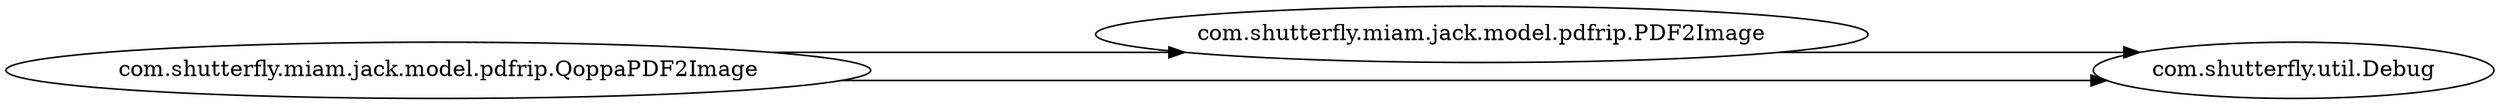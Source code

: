 digraph dependencyGraph {
 concentrate=true;
 rankdir="LR"; 
ranksep="2.0";
"com.shutterfly.miam.jack.model.pdfrip.PDF2Image"; 
"com.shutterfly.miam.jack.model.pdfrip.PDF2Image"->"com.shutterfly.util.Debug";
"com.shutterfly.miam.jack.model.pdfrip.QoppaPDF2Image"; 
"com.shutterfly.miam.jack.model.pdfrip.QoppaPDF2Image"->"com.shutterfly.miam.jack.model.pdfrip.PDF2Image";
"com.shutterfly.miam.jack.model.pdfrip.QoppaPDF2Image"->"com.shutterfly.util.Debug";
splines="ortho";
}